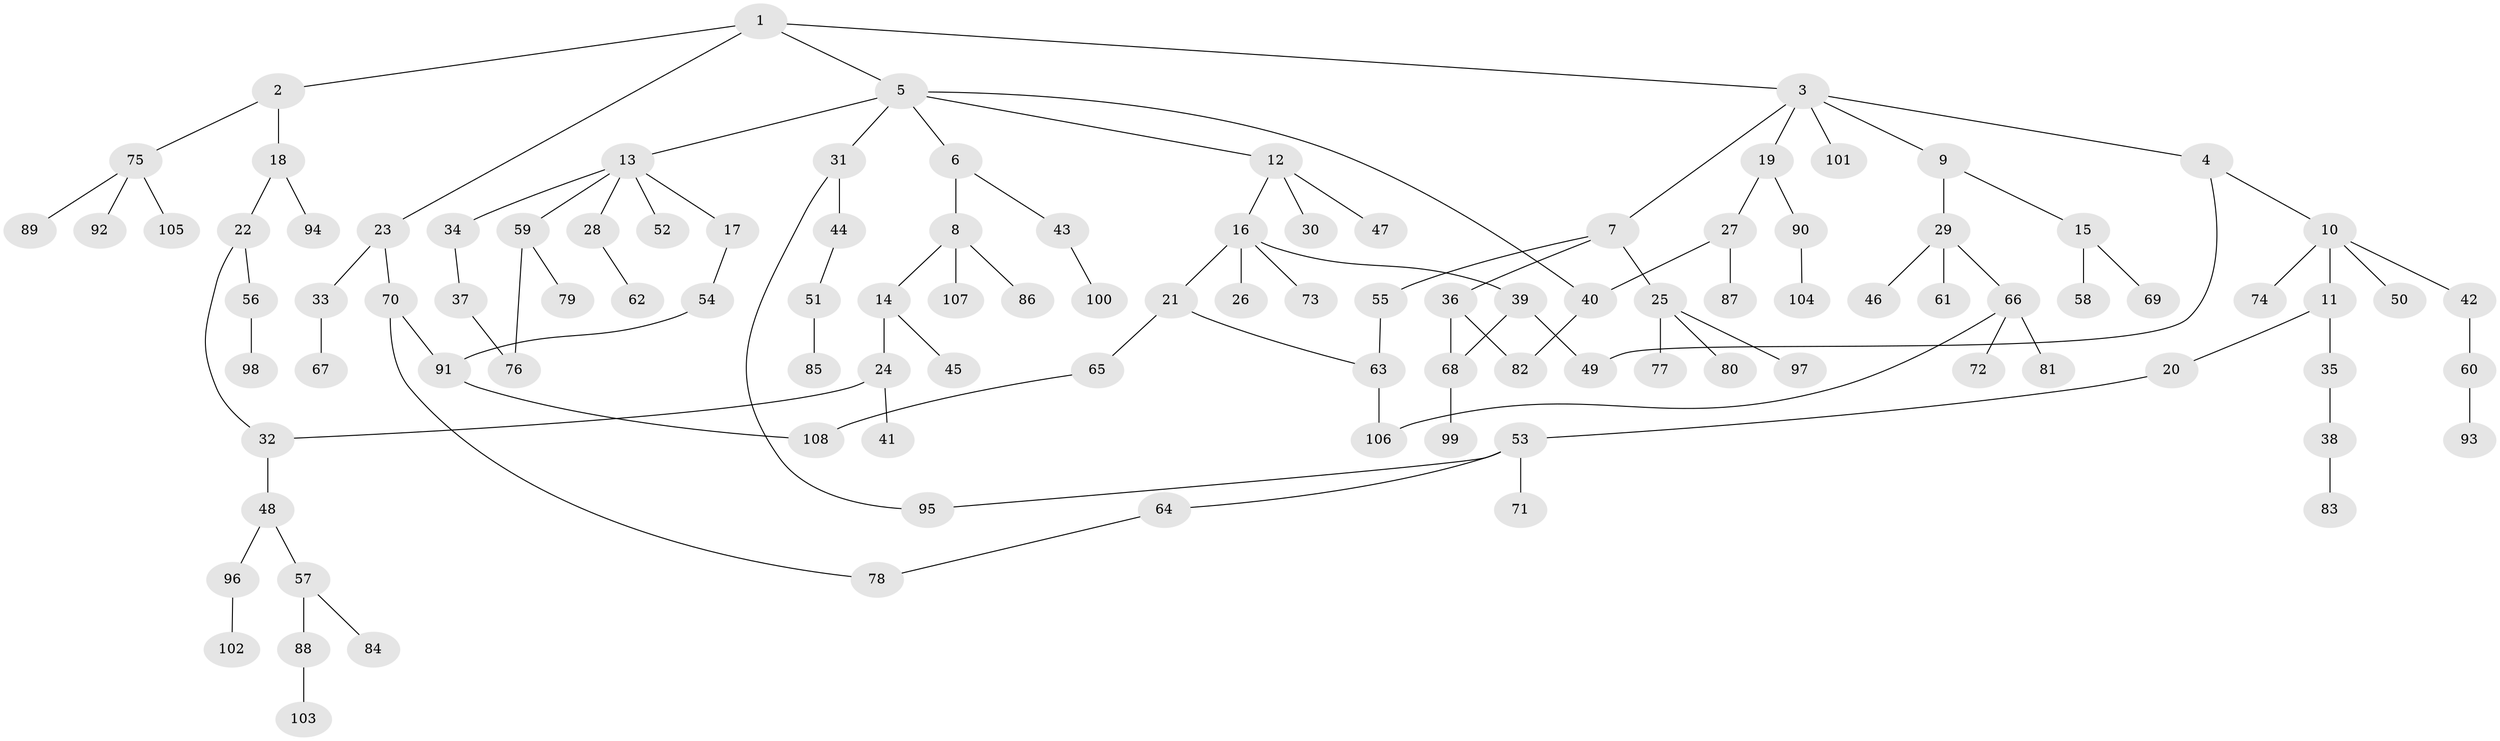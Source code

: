 // coarse degree distribution, {1: 0.75, 7: 0.03125, 2: 0.125, 6: 0.0625, 15: 0.03125}
// Generated by graph-tools (version 1.1) at 2025/44/03/04/25 21:44:53]
// undirected, 108 vertices, 119 edges
graph export_dot {
graph [start="1"]
  node [color=gray90,style=filled];
  1;
  2;
  3;
  4;
  5;
  6;
  7;
  8;
  9;
  10;
  11;
  12;
  13;
  14;
  15;
  16;
  17;
  18;
  19;
  20;
  21;
  22;
  23;
  24;
  25;
  26;
  27;
  28;
  29;
  30;
  31;
  32;
  33;
  34;
  35;
  36;
  37;
  38;
  39;
  40;
  41;
  42;
  43;
  44;
  45;
  46;
  47;
  48;
  49;
  50;
  51;
  52;
  53;
  54;
  55;
  56;
  57;
  58;
  59;
  60;
  61;
  62;
  63;
  64;
  65;
  66;
  67;
  68;
  69;
  70;
  71;
  72;
  73;
  74;
  75;
  76;
  77;
  78;
  79;
  80;
  81;
  82;
  83;
  84;
  85;
  86;
  87;
  88;
  89;
  90;
  91;
  92;
  93;
  94;
  95;
  96;
  97;
  98;
  99;
  100;
  101;
  102;
  103;
  104;
  105;
  106;
  107;
  108;
  1 -- 2;
  1 -- 3;
  1 -- 5;
  1 -- 23;
  2 -- 18;
  2 -- 75;
  3 -- 4;
  3 -- 7;
  3 -- 9;
  3 -- 19;
  3 -- 101;
  4 -- 10;
  4 -- 49;
  5 -- 6;
  5 -- 12;
  5 -- 13;
  5 -- 31;
  5 -- 40;
  6 -- 8;
  6 -- 43;
  7 -- 25;
  7 -- 36;
  7 -- 55;
  8 -- 14;
  8 -- 86;
  8 -- 107;
  9 -- 15;
  9 -- 29;
  10 -- 11;
  10 -- 42;
  10 -- 50;
  10 -- 74;
  11 -- 20;
  11 -- 35;
  12 -- 16;
  12 -- 30;
  12 -- 47;
  13 -- 17;
  13 -- 28;
  13 -- 34;
  13 -- 52;
  13 -- 59;
  14 -- 24;
  14 -- 45;
  15 -- 58;
  15 -- 69;
  16 -- 21;
  16 -- 26;
  16 -- 39;
  16 -- 73;
  17 -- 54;
  18 -- 22;
  18 -- 94;
  19 -- 27;
  19 -- 90;
  20 -- 53;
  21 -- 63;
  21 -- 65;
  22 -- 56;
  22 -- 32;
  23 -- 33;
  23 -- 70;
  24 -- 32;
  24 -- 41;
  25 -- 77;
  25 -- 80;
  25 -- 97;
  27 -- 40;
  27 -- 87;
  28 -- 62;
  29 -- 46;
  29 -- 61;
  29 -- 66;
  31 -- 44;
  31 -- 95;
  32 -- 48;
  33 -- 67;
  34 -- 37;
  35 -- 38;
  36 -- 68;
  36 -- 82;
  37 -- 76;
  38 -- 83;
  39 -- 49;
  39 -- 68;
  40 -- 82;
  42 -- 60;
  43 -- 100;
  44 -- 51;
  48 -- 57;
  48 -- 96;
  51 -- 85;
  53 -- 64;
  53 -- 71;
  53 -- 95;
  54 -- 91;
  55 -- 63;
  56 -- 98;
  57 -- 84;
  57 -- 88;
  59 -- 76;
  59 -- 79;
  60 -- 93;
  63 -- 106;
  64 -- 78;
  65 -- 108;
  66 -- 72;
  66 -- 81;
  66 -- 106;
  68 -- 99;
  70 -- 78;
  70 -- 91;
  75 -- 89;
  75 -- 92;
  75 -- 105;
  88 -- 103;
  90 -- 104;
  91 -- 108;
  96 -- 102;
}
